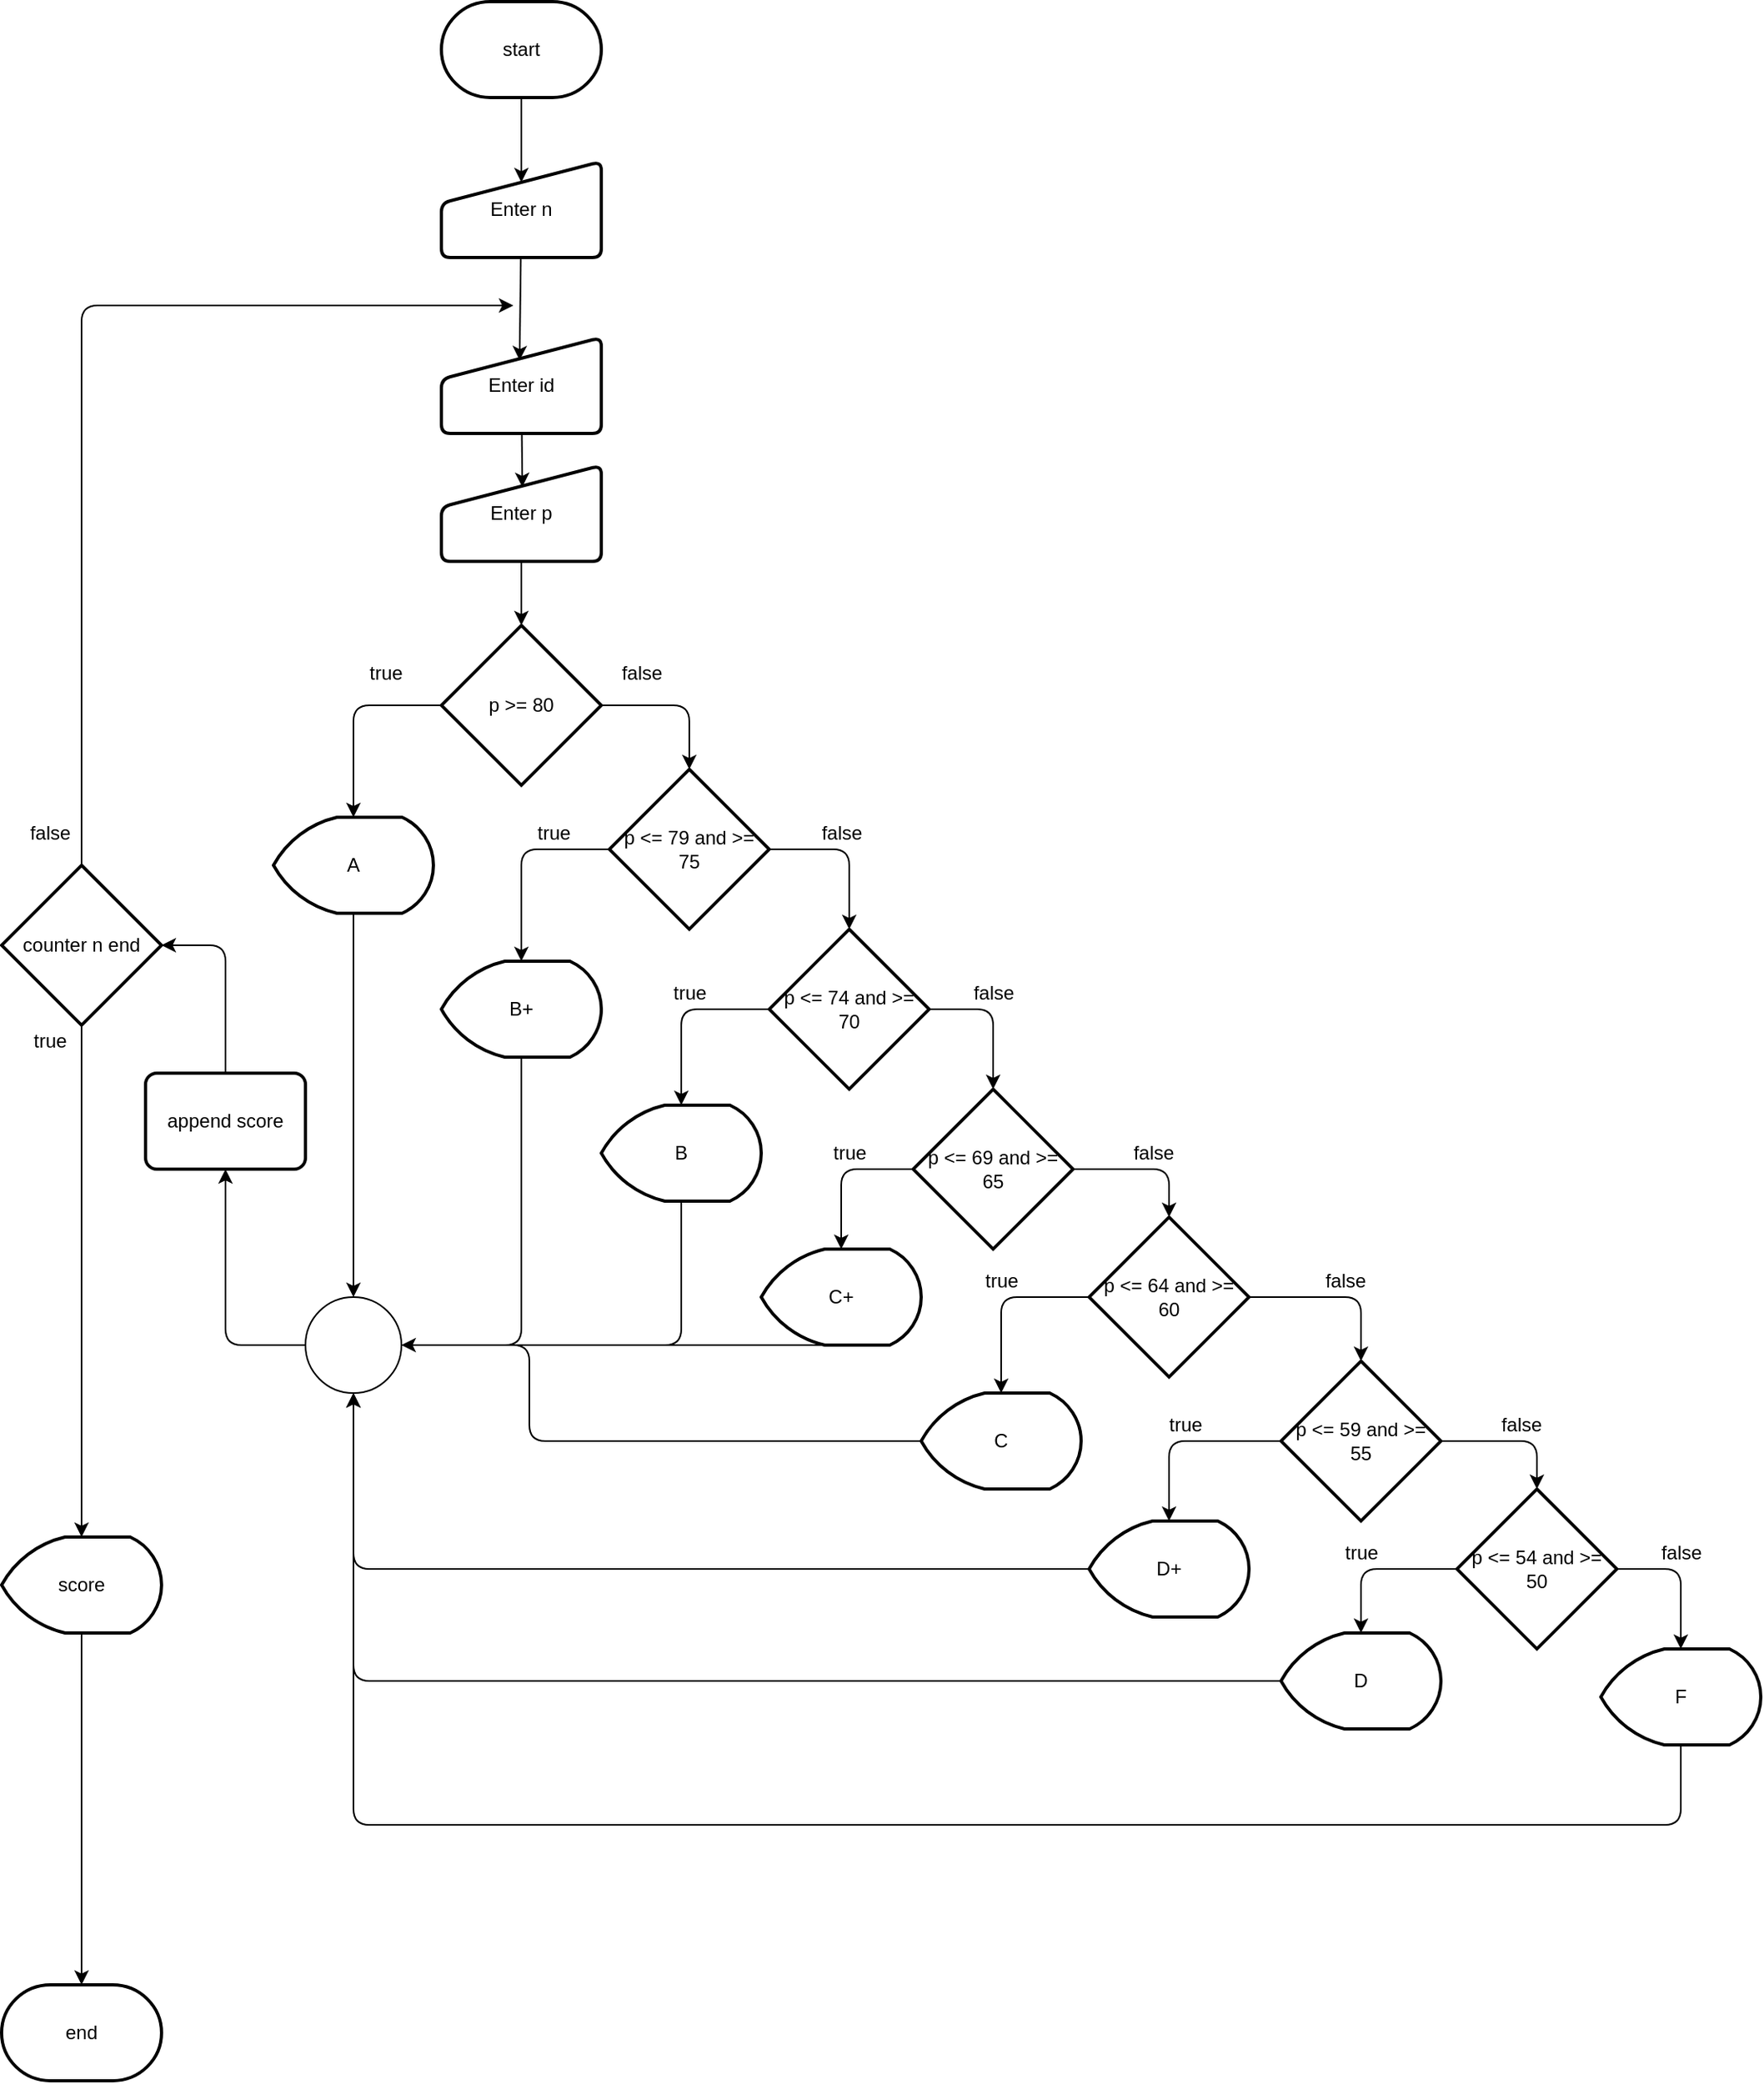 <mxfile>
    <diagram id="hustGE5BqZckMcijGkLi" name="Page-1">
        <mxGraphModel dx="1597" dy="1129" grid="1" gridSize="10" guides="1" tooltips="1" connect="1" arrows="1" fold="1" page="1" pageScale="1" pageWidth="850" pageHeight="1100" math="0" shadow="0">
            <root>
                <mxCell id="0"/>
                <mxCell id="1" parent="0"/>
                <mxCell id="69" style="edgeStyle=none;html=1;entryX=0.5;entryY=0.217;entryDx=0;entryDy=0;entryPerimeter=0;" parent="1" source="3" target="8" edge="1">
                    <mxGeometry relative="1" as="geometry"/>
                </mxCell>
                <mxCell id="3" value="start" style="strokeWidth=2;html=1;shape=mxgraph.flowchart.terminator;whiteSpace=wrap;" parent="1" vertex="1">
                    <mxGeometry x="345" y="40" width="100" height="60" as="geometry"/>
                </mxCell>
                <mxCell id="70" style="edgeStyle=none;html=1;entryX=0.489;entryY=0.238;entryDx=0;entryDy=0;entryPerimeter=0;" parent="1" source="8" target="53" edge="1">
                    <mxGeometry relative="1" as="geometry">
                        <mxPoint x="395" y="250" as="targetPoint"/>
                    </mxGeometry>
                </mxCell>
                <mxCell id="8" value="Enter n" style="html=1;strokeWidth=2;shape=manualInput;whiteSpace=wrap;rounded=1;size=26;arcSize=11;" parent="1" vertex="1">
                    <mxGeometry x="345" y="140" width="100" height="60" as="geometry"/>
                </mxCell>
                <mxCell id="68" style="edgeStyle=none;html=1;entryX=0.5;entryY=0;entryDx=0;entryDy=0;entryPerimeter=0;" parent="1" source="9" target="10" edge="1">
                    <mxGeometry relative="1" as="geometry"/>
                </mxCell>
                <mxCell id="9" value="Enter p" style="html=1;strokeWidth=2;shape=manualInput;whiteSpace=wrap;rounded=1;size=26;arcSize=11;" parent="1" vertex="1">
                    <mxGeometry x="345" y="330" width="100" height="60" as="geometry"/>
                </mxCell>
                <mxCell id="12" style="edgeStyle=none;html=1;entryX=0.5;entryY=0;entryDx=0;entryDy=0;entryPerimeter=0;" parent="1" source="10" target="11" edge="1">
                    <mxGeometry relative="1" as="geometry">
                        <Array as="points">
                            <mxPoint x="290" y="480"/>
                        </Array>
                    </mxGeometry>
                </mxCell>
                <mxCell id="16" style="edgeStyle=none;html=1;entryX=0.5;entryY=0;entryDx=0;entryDy=0;entryPerimeter=0;" parent="1" source="10" target="15" edge="1">
                    <mxGeometry relative="1" as="geometry">
                        <Array as="points">
                            <mxPoint x="500" y="480"/>
                        </Array>
                    </mxGeometry>
                </mxCell>
                <mxCell id="10" value="p &amp;gt;= 80" style="strokeWidth=2;html=1;shape=mxgraph.flowchart.decision;whiteSpace=wrap;" parent="1" vertex="1">
                    <mxGeometry x="345" y="430" width="100" height="100" as="geometry"/>
                </mxCell>
                <mxCell id="64" style="edgeStyle=none;html=1;entryX=0.5;entryY=0;entryDx=0;entryDy=0;entryPerimeter=0;" parent="1" source="11" target="62" edge="1">
                    <mxGeometry relative="1" as="geometry"/>
                </mxCell>
                <mxCell id="11" value="A" style="strokeWidth=2;html=1;shape=mxgraph.flowchart.display;whiteSpace=wrap;" parent="1" vertex="1">
                    <mxGeometry x="240" y="550" width="100" height="60" as="geometry"/>
                </mxCell>
                <mxCell id="13" value="true" style="text;html=1;align=center;verticalAlign=middle;resizable=0;points=[];autosize=1;strokeColor=none;fillColor=none;" parent="1" vertex="1">
                    <mxGeometry x="290" y="450" width="40" height="20" as="geometry"/>
                </mxCell>
                <mxCell id="14" value="false" style="text;html=1;align=center;verticalAlign=middle;resizable=0;points=[];autosize=1;strokeColor=none;fillColor=none;" parent="1" vertex="1">
                    <mxGeometry x="450" y="450" width="40" height="20" as="geometry"/>
                </mxCell>
                <mxCell id="18" style="edgeStyle=none;html=1;entryX=0.5;entryY=0;entryDx=0;entryDy=0;entryPerimeter=0;" parent="1" source="15" target="17" edge="1">
                    <mxGeometry relative="1" as="geometry">
                        <Array as="points">
                            <mxPoint x="395" y="570"/>
                        </Array>
                    </mxGeometry>
                </mxCell>
                <mxCell id="20" style="edgeStyle=none;html=1;entryX=0.5;entryY=0;entryDx=0;entryDy=0;entryPerimeter=0;" parent="1" source="15" target="19" edge="1">
                    <mxGeometry relative="1" as="geometry">
                        <Array as="points">
                            <mxPoint x="600" y="570"/>
                        </Array>
                    </mxGeometry>
                </mxCell>
                <mxCell id="15" value="p &amp;lt;= 79 and &amp;gt;= 75" style="strokeWidth=2;html=1;shape=mxgraph.flowchart.decision;whiteSpace=wrap;" parent="1" vertex="1">
                    <mxGeometry x="450" y="520" width="100" height="100" as="geometry"/>
                </mxCell>
                <mxCell id="55" style="edgeStyle=none;html=1;" parent="1" source="17" edge="1">
                    <mxGeometry relative="1" as="geometry">
                        <mxPoint x="290" y="880" as="targetPoint"/>
                        <Array as="points">
                            <mxPoint x="395" y="880"/>
                        </Array>
                    </mxGeometry>
                </mxCell>
                <mxCell id="17" value="B+" style="strokeWidth=2;html=1;shape=mxgraph.flowchart.display;whiteSpace=wrap;" parent="1" vertex="1">
                    <mxGeometry x="345" y="640" width="100" height="60" as="geometry"/>
                </mxCell>
                <mxCell id="22" style="edgeStyle=none;html=1;entryX=0.5;entryY=0;entryDx=0;entryDy=0;entryPerimeter=0;" parent="1" source="19" target="21" edge="1">
                    <mxGeometry relative="1" as="geometry">
                        <Array as="points">
                            <mxPoint x="495" y="670"/>
                        </Array>
                    </mxGeometry>
                </mxCell>
                <mxCell id="24" style="edgeStyle=none;html=1;entryX=0.5;entryY=0;entryDx=0;entryDy=0;entryPerimeter=0;" parent="1" source="19" target="23" edge="1">
                    <mxGeometry relative="1" as="geometry">
                        <Array as="points">
                            <mxPoint x="690" y="670"/>
                        </Array>
                    </mxGeometry>
                </mxCell>
                <mxCell id="19" value="p &amp;lt;= 74 and &amp;gt;= 70" style="strokeWidth=2;html=1;shape=mxgraph.flowchart.decision;whiteSpace=wrap;" parent="1" vertex="1">
                    <mxGeometry x="550" y="620" width="100" height="100" as="geometry"/>
                </mxCell>
                <mxCell id="56" style="edgeStyle=none;html=1;" parent="1" source="21" edge="1">
                    <mxGeometry relative="1" as="geometry">
                        <mxPoint x="290" y="880" as="targetPoint"/>
                        <Array as="points">
                            <mxPoint x="495" y="880"/>
                        </Array>
                    </mxGeometry>
                </mxCell>
                <mxCell id="21" value="B" style="strokeWidth=2;html=1;shape=mxgraph.flowchart.display;whiteSpace=wrap;" parent="1" vertex="1">
                    <mxGeometry x="445" y="730" width="100" height="60" as="geometry"/>
                </mxCell>
                <mxCell id="33" style="edgeStyle=none;html=1;entryX=0.5;entryY=0;entryDx=0;entryDy=0;entryPerimeter=0;" parent="1" source="23" target="25" edge="1">
                    <mxGeometry relative="1" as="geometry">
                        <Array as="points">
                            <mxPoint x="595" y="770"/>
                        </Array>
                    </mxGeometry>
                </mxCell>
                <mxCell id="34" style="edgeStyle=none;html=1;entryX=0.5;entryY=0;entryDx=0;entryDy=0;entryPerimeter=0;" parent="1" source="23" target="29" edge="1">
                    <mxGeometry relative="1" as="geometry">
                        <Array as="points">
                            <mxPoint x="800" y="770"/>
                        </Array>
                    </mxGeometry>
                </mxCell>
                <mxCell id="23" value="p &amp;lt;= 69 and &amp;gt;= 65" style="strokeWidth=2;html=1;shape=mxgraph.flowchart.decision;whiteSpace=wrap;" parent="1" vertex="1">
                    <mxGeometry x="640" y="720" width="100" height="100" as="geometry"/>
                </mxCell>
                <mxCell id="57" style="edgeStyle=none;html=1;" parent="1" source="25" edge="1">
                    <mxGeometry relative="1" as="geometry">
                        <mxPoint x="290" y="880" as="targetPoint"/>
                        <Array as="points">
                            <mxPoint x="595" y="880"/>
                        </Array>
                    </mxGeometry>
                </mxCell>
                <mxCell id="25" value="C+" style="strokeWidth=2;html=1;shape=mxgraph.flowchart.display;whiteSpace=wrap;" parent="1" vertex="1">
                    <mxGeometry x="545" y="820" width="100" height="60" as="geometry"/>
                </mxCell>
                <mxCell id="58" style="edgeStyle=none;html=1;entryX=1;entryY=0.5;entryDx=0;entryDy=0;entryPerimeter=0;" parent="1" source="26" target="62" edge="1">
                    <mxGeometry relative="1" as="geometry">
                        <mxPoint x="290" y="880" as="targetPoint"/>
                        <Array as="points">
                            <mxPoint x="400" y="940"/>
                            <mxPoint x="400" y="880"/>
                        </Array>
                    </mxGeometry>
                </mxCell>
                <mxCell id="26" value="C" style="strokeWidth=2;html=1;shape=mxgraph.flowchart.display;whiteSpace=wrap;" parent="1" vertex="1">
                    <mxGeometry x="645" y="910" width="100" height="60" as="geometry"/>
                </mxCell>
                <mxCell id="27" value="D+" style="strokeWidth=2;html=1;shape=mxgraph.flowchart.display;whiteSpace=wrap;" parent="1" vertex="1">
                    <mxGeometry x="750" y="990" width="100" height="60" as="geometry"/>
                </mxCell>
                <mxCell id="60" style="edgeStyle=none;html=1;entryX=0.5;entryY=1;entryDx=0;entryDy=0;entryPerimeter=0;" parent="1" source="28" target="62" edge="1">
                    <mxGeometry relative="1" as="geometry">
                        <mxPoint x="290" y="890" as="targetPoint"/>
                        <Array as="points">
                            <mxPoint x="290" y="1090"/>
                        </Array>
                    </mxGeometry>
                </mxCell>
                <mxCell id="28" value="D" style="strokeWidth=2;html=1;shape=mxgraph.flowchart.display;whiteSpace=wrap;" parent="1" vertex="1">
                    <mxGeometry x="870" y="1060" width="100" height="60" as="geometry"/>
                </mxCell>
                <mxCell id="35" style="edgeStyle=none;html=1;entryX=0.5;entryY=0;entryDx=0;entryDy=0;entryPerimeter=0;" parent="1" source="29" target="26" edge="1">
                    <mxGeometry relative="1" as="geometry">
                        <Array as="points">
                            <mxPoint x="695" y="850"/>
                        </Array>
                    </mxGeometry>
                </mxCell>
                <mxCell id="36" style="edgeStyle=none;html=1;entryX=0.5;entryY=0;entryDx=0;entryDy=0;entryPerimeter=0;" parent="1" source="29" target="30" edge="1">
                    <mxGeometry relative="1" as="geometry">
                        <Array as="points">
                            <mxPoint x="920" y="850"/>
                        </Array>
                    </mxGeometry>
                </mxCell>
                <mxCell id="29" value="p &amp;lt;= 64 and &amp;gt;= 60" style="strokeWidth=2;html=1;shape=mxgraph.flowchart.decision;whiteSpace=wrap;" parent="1" vertex="1">
                    <mxGeometry x="750" y="800" width="100" height="100" as="geometry"/>
                </mxCell>
                <mxCell id="37" style="edgeStyle=none;html=1;entryX=0.5;entryY=0;entryDx=0;entryDy=0;entryPerimeter=0;" parent="1" source="30" target="27" edge="1">
                    <mxGeometry relative="1" as="geometry">
                        <Array as="points">
                            <mxPoint x="800" y="940"/>
                        </Array>
                    </mxGeometry>
                </mxCell>
                <mxCell id="38" style="edgeStyle=none;html=1;entryX=0.5;entryY=0;entryDx=0;entryDy=0;entryPerimeter=0;" parent="1" source="30" target="31" edge="1">
                    <mxGeometry relative="1" as="geometry">
                        <Array as="points">
                            <mxPoint x="1030" y="940"/>
                        </Array>
                    </mxGeometry>
                </mxCell>
                <mxCell id="30" value="p &amp;lt;= 59 and &amp;gt;= 55" style="strokeWidth=2;html=1;shape=mxgraph.flowchart.decision;whiteSpace=wrap;" parent="1" vertex="1">
                    <mxGeometry x="870" y="890" width="100" height="100" as="geometry"/>
                </mxCell>
                <mxCell id="39" style="edgeStyle=none;html=1;entryX=0.5;entryY=0;entryDx=0;entryDy=0;entryPerimeter=0;" parent="1" source="31" target="28" edge="1">
                    <mxGeometry relative="1" as="geometry">
                        <Array as="points">
                            <mxPoint x="920" y="1020"/>
                        </Array>
                    </mxGeometry>
                </mxCell>
                <mxCell id="40" style="edgeStyle=none;html=1;entryX=0.5;entryY=0;entryDx=0;entryDy=0;entryPerimeter=0;" parent="1" source="31" target="32" edge="1">
                    <mxGeometry relative="1" as="geometry">
                        <Array as="points">
                            <mxPoint x="1120" y="1020"/>
                        </Array>
                    </mxGeometry>
                </mxCell>
                <mxCell id="31" value="p &amp;lt;= 54 and &amp;gt;= 50" style="strokeWidth=2;html=1;shape=mxgraph.flowchart.decision;whiteSpace=wrap;" parent="1" vertex="1">
                    <mxGeometry x="980" y="970" width="100" height="100" as="geometry"/>
                </mxCell>
                <mxCell id="61" style="edgeStyle=none;html=1;entryX=0.5;entryY=1;entryDx=0;entryDy=0;entryPerimeter=0;" parent="1" source="32" target="62" edge="1">
                    <mxGeometry relative="1" as="geometry">
                        <mxPoint x="290" y="890" as="targetPoint"/>
                        <Array as="points">
                            <mxPoint x="1120" y="1180"/>
                            <mxPoint x="290" y="1180"/>
                        </Array>
                    </mxGeometry>
                </mxCell>
                <mxCell id="32" value="F" style="strokeWidth=2;html=1;shape=mxgraph.flowchart.display;whiteSpace=wrap;" parent="1" vertex="1">
                    <mxGeometry x="1070" y="1070" width="100" height="60" as="geometry"/>
                </mxCell>
                <mxCell id="41" value="true" style="text;html=1;align=center;verticalAlign=middle;resizable=0;points=[];autosize=1;strokeColor=none;fillColor=none;" parent="1" vertex="1">
                    <mxGeometry x="395" y="550" width="40" height="20" as="geometry"/>
                </mxCell>
                <mxCell id="42" value="true" style="text;html=1;align=center;verticalAlign=middle;resizable=0;points=[];autosize=1;strokeColor=none;fillColor=none;" parent="1" vertex="1">
                    <mxGeometry x="480" y="650" width="40" height="20" as="geometry"/>
                </mxCell>
                <mxCell id="43" value="true" style="text;html=1;align=center;verticalAlign=middle;resizable=0;points=[];autosize=1;strokeColor=none;fillColor=none;" parent="1" vertex="1">
                    <mxGeometry x="580" y="750" width="40" height="20" as="geometry"/>
                </mxCell>
                <mxCell id="44" value="true" style="text;html=1;align=center;verticalAlign=middle;resizable=0;points=[];autosize=1;strokeColor=none;fillColor=none;" parent="1" vertex="1">
                    <mxGeometry x="675" y="830" width="40" height="20" as="geometry"/>
                </mxCell>
                <mxCell id="45" value="true" style="text;html=1;align=center;verticalAlign=middle;resizable=0;points=[];autosize=1;strokeColor=none;fillColor=none;" parent="1" vertex="1">
                    <mxGeometry x="790" y="920" width="40" height="20" as="geometry"/>
                </mxCell>
                <mxCell id="46" value="true" style="text;html=1;align=center;verticalAlign=middle;resizable=0;points=[];autosize=1;strokeColor=none;fillColor=none;" parent="1" vertex="1">
                    <mxGeometry x="900" y="1000" width="40" height="20" as="geometry"/>
                </mxCell>
                <mxCell id="47" value="false" style="text;html=1;align=center;verticalAlign=middle;resizable=0;points=[];autosize=1;strokeColor=none;fillColor=none;" parent="1" vertex="1">
                    <mxGeometry x="575" y="550" width="40" height="20" as="geometry"/>
                </mxCell>
                <mxCell id="48" value="false" style="text;html=1;align=center;verticalAlign=middle;resizable=0;points=[];autosize=1;strokeColor=none;fillColor=none;" parent="1" vertex="1">
                    <mxGeometry x="670" y="650" width="40" height="20" as="geometry"/>
                </mxCell>
                <mxCell id="49" value="false" style="text;html=1;align=center;verticalAlign=middle;resizable=0;points=[];autosize=1;strokeColor=none;fillColor=none;" parent="1" vertex="1">
                    <mxGeometry x="770" y="750" width="40" height="20" as="geometry"/>
                </mxCell>
                <mxCell id="50" value="false" style="text;html=1;align=center;verticalAlign=middle;resizable=0;points=[];autosize=1;strokeColor=none;fillColor=none;" parent="1" vertex="1">
                    <mxGeometry x="890" y="830" width="40" height="20" as="geometry"/>
                </mxCell>
                <mxCell id="51" value="false" style="text;html=1;align=center;verticalAlign=middle;resizable=0;points=[];autosize=1;strokeColor=none;fillColor=none;" parent="1" vertex="1">
                    <mxGeometry x="1000" y="920" width="40" height="20" as="geometry"/>
                </mxCell>
                <mxCell id="52" value="false" style="text;html=1;align=center;verticalAlign=middle;resizable=0;points=[];autosize=1;strokeColor=none;fillColor=none;" parent="1" vertex="1">
                    <mxGeometry x="1100" y="1000" width="40" height="20" as="geometry"/>
                </mxCell>
                <mxCell id="67" style="edgeStyle=none;html=1;entryX=0.506;entryY=0.226;entryDx=0;entryDy=0;entryPerimeter=0;" parent="1" source="53" target="9" edge="1">
                    <mxGeometry relative="1" as="geometry"/>
                </mxCell>
                <mxCell id="53" value="Enter id" style="html=1;strokeWidth=2;shape=manualInput;whiteSpace=wrap;rounded=1;size=26;arcSize=11;" parent="1" vertex="1">
                    <mxGeometry x="345" y="250" width="100" height="60" as="geometry"/>
                </mxCell>
                <mxCell id="77" style="edgeStyle=none;html=1;entryX=0.5;entryY=1;entryDx=0;entryDy=0;" parent="1" source="62" target="76" edge="1">
                    <mxGeometry relative="1" as="geometry">
                        <Array as="points">
                            <mxPoint x="210" y="880"/>
                        </Array>
                    </mxGeometry>
                </mxCell>
                <mxCell id="62" value="" style="verticalLabelPosition=bottom;verticalAlign=top;html=1;shape=mxgraph.flowchart.on-page_reference;" parent="1" vertex="1">
                    <mxGeometry x="260" y="850" width="60" height="60" as="geometry"/>
                </mxCell>
                <mxCell id="63" value="" style="edgeStyle=none;html=1;endArrow=none;entryX=0.5;entryY=1;entryDx=0;entryDy=0;entryPerimeter=0;" parent="1" source="27" target="62" edge="1">
                    <mxGeometry relative="1" as="geometry">
                        <mxPoint x="290" y="880" as="targetPoint"/>
                        <mxPoint x="750" y="1020" as="sourcePoint"/>
                        <Array as="points">
                            <mxPoint x="290" y="1020"/>
                        </Array>
                    </mxGeometry>
                </mxCell>
                <mxCell id="73" style="edgeStyle=none;html=1;" parent="1" source="71" edge="1">
                    <mxGeometry relative="1" as="geometry">
                        <mxPoint x="390" y="230" as="targetPoint"/>
                        <Array as="points">
                            <mxPoint x="120" y="230"/>
                        </Array>
                    </mxGeometry>
                </mxCell>
                <mxCell id="83" style="edgeStyle=none;html=1;entryX=0.5;entryY=0;entryDx=0;entryDy=0;entryPerimeter=0;" parent="1" source="71" target="82" edge="1">
                    <mxGeometry relative="1" as="geometry"/>
                </mxCell>
                <mxCell id="71" value="counter n end" style="strokeWidth=2;html=1;shape=mxgraph.flowchart.decision;whiteSpace=wrap;" parent="1" vertex="1">
                    <mxGeometry x="70" y="580" width="100" height="100" as="geometry"/>
                </mxCell>
                <mxCell id="74" value="end" style="strokeWidth=2;html=1;shape=mxgraph.flowchart.terminator;whiteSpace=wrap;" parent="1" vertex="1">
                    <mxGeometry x="70" y="1280" width="100" height="60" as="geometry"/>
                </mxCell>
                <mxCell id="78" style="edgeStyle=none;html=1;entryX=1;entryY=0.5;entryDx=0;entryDy=0;entryPerimeter=0;" parent="1" source="76" target="71" edge="1">
                    <mxGeometry relative="1" as="geometry">
                        <Array as="points">
                            <mxPoint x="210" y="630"/>
                        </Array>
                    </mxGeometry>
                </mxCell>
                <mxCell id="76" value="append score" style="rounded=1;whiteSpace=wrap;html=1;absoluteArcSize=1;arcSize=14;strokeWidth=2;" parent="1" vertex="1">
                    <mxGeometry x="160" y="710" width="100" height="60" as="geometry"/>
                </mxCell>
                <mxCell id="80" value="true" style="text;html=1;align=center;verticalAlign=middle;resizable=0;points=[];autosize=1;strokeColor=none;fillColor=none;" parent="1" vertex="1">
                    <mxGeometry x="80" y="680" width="40" height="20" as="geometry"/>
                </mxCell>
                <mxCell id="81" value="false" style="text;html=1;align=center;verticalAlign=middle;resizable=0;points=[];autosize=1;strokeColor=none;fillColor=none;" parent="1" vertex="1">
                    <mxGeometry x="80" y="550" width="40" height="20" as="geometry"/>
                </mxCell>
                <mxCell id="84" style="edgeStyle=none;html=1;entryX=0.5;entryY=0;entryDx=0;entryDy=0;entryPerimeter=0;" parent="1" source="82" target="74" edge="1">
                    <mxGeometry relative="1" as="geometry"/>
                </mxCell>
                <mxCell id="82" value="score" style="strokeWidth=2;html=1;shape=mxgraph.flowchart.display;whiteSpace=wrap;" parent="1" vertex="1">
                    <mxGeometry x="70" y="1000" width="100" height="60" as="geometry"/>
                </mxCell>
            </root>
        </mxGraphModel>
    </diagram>
</mxfile>